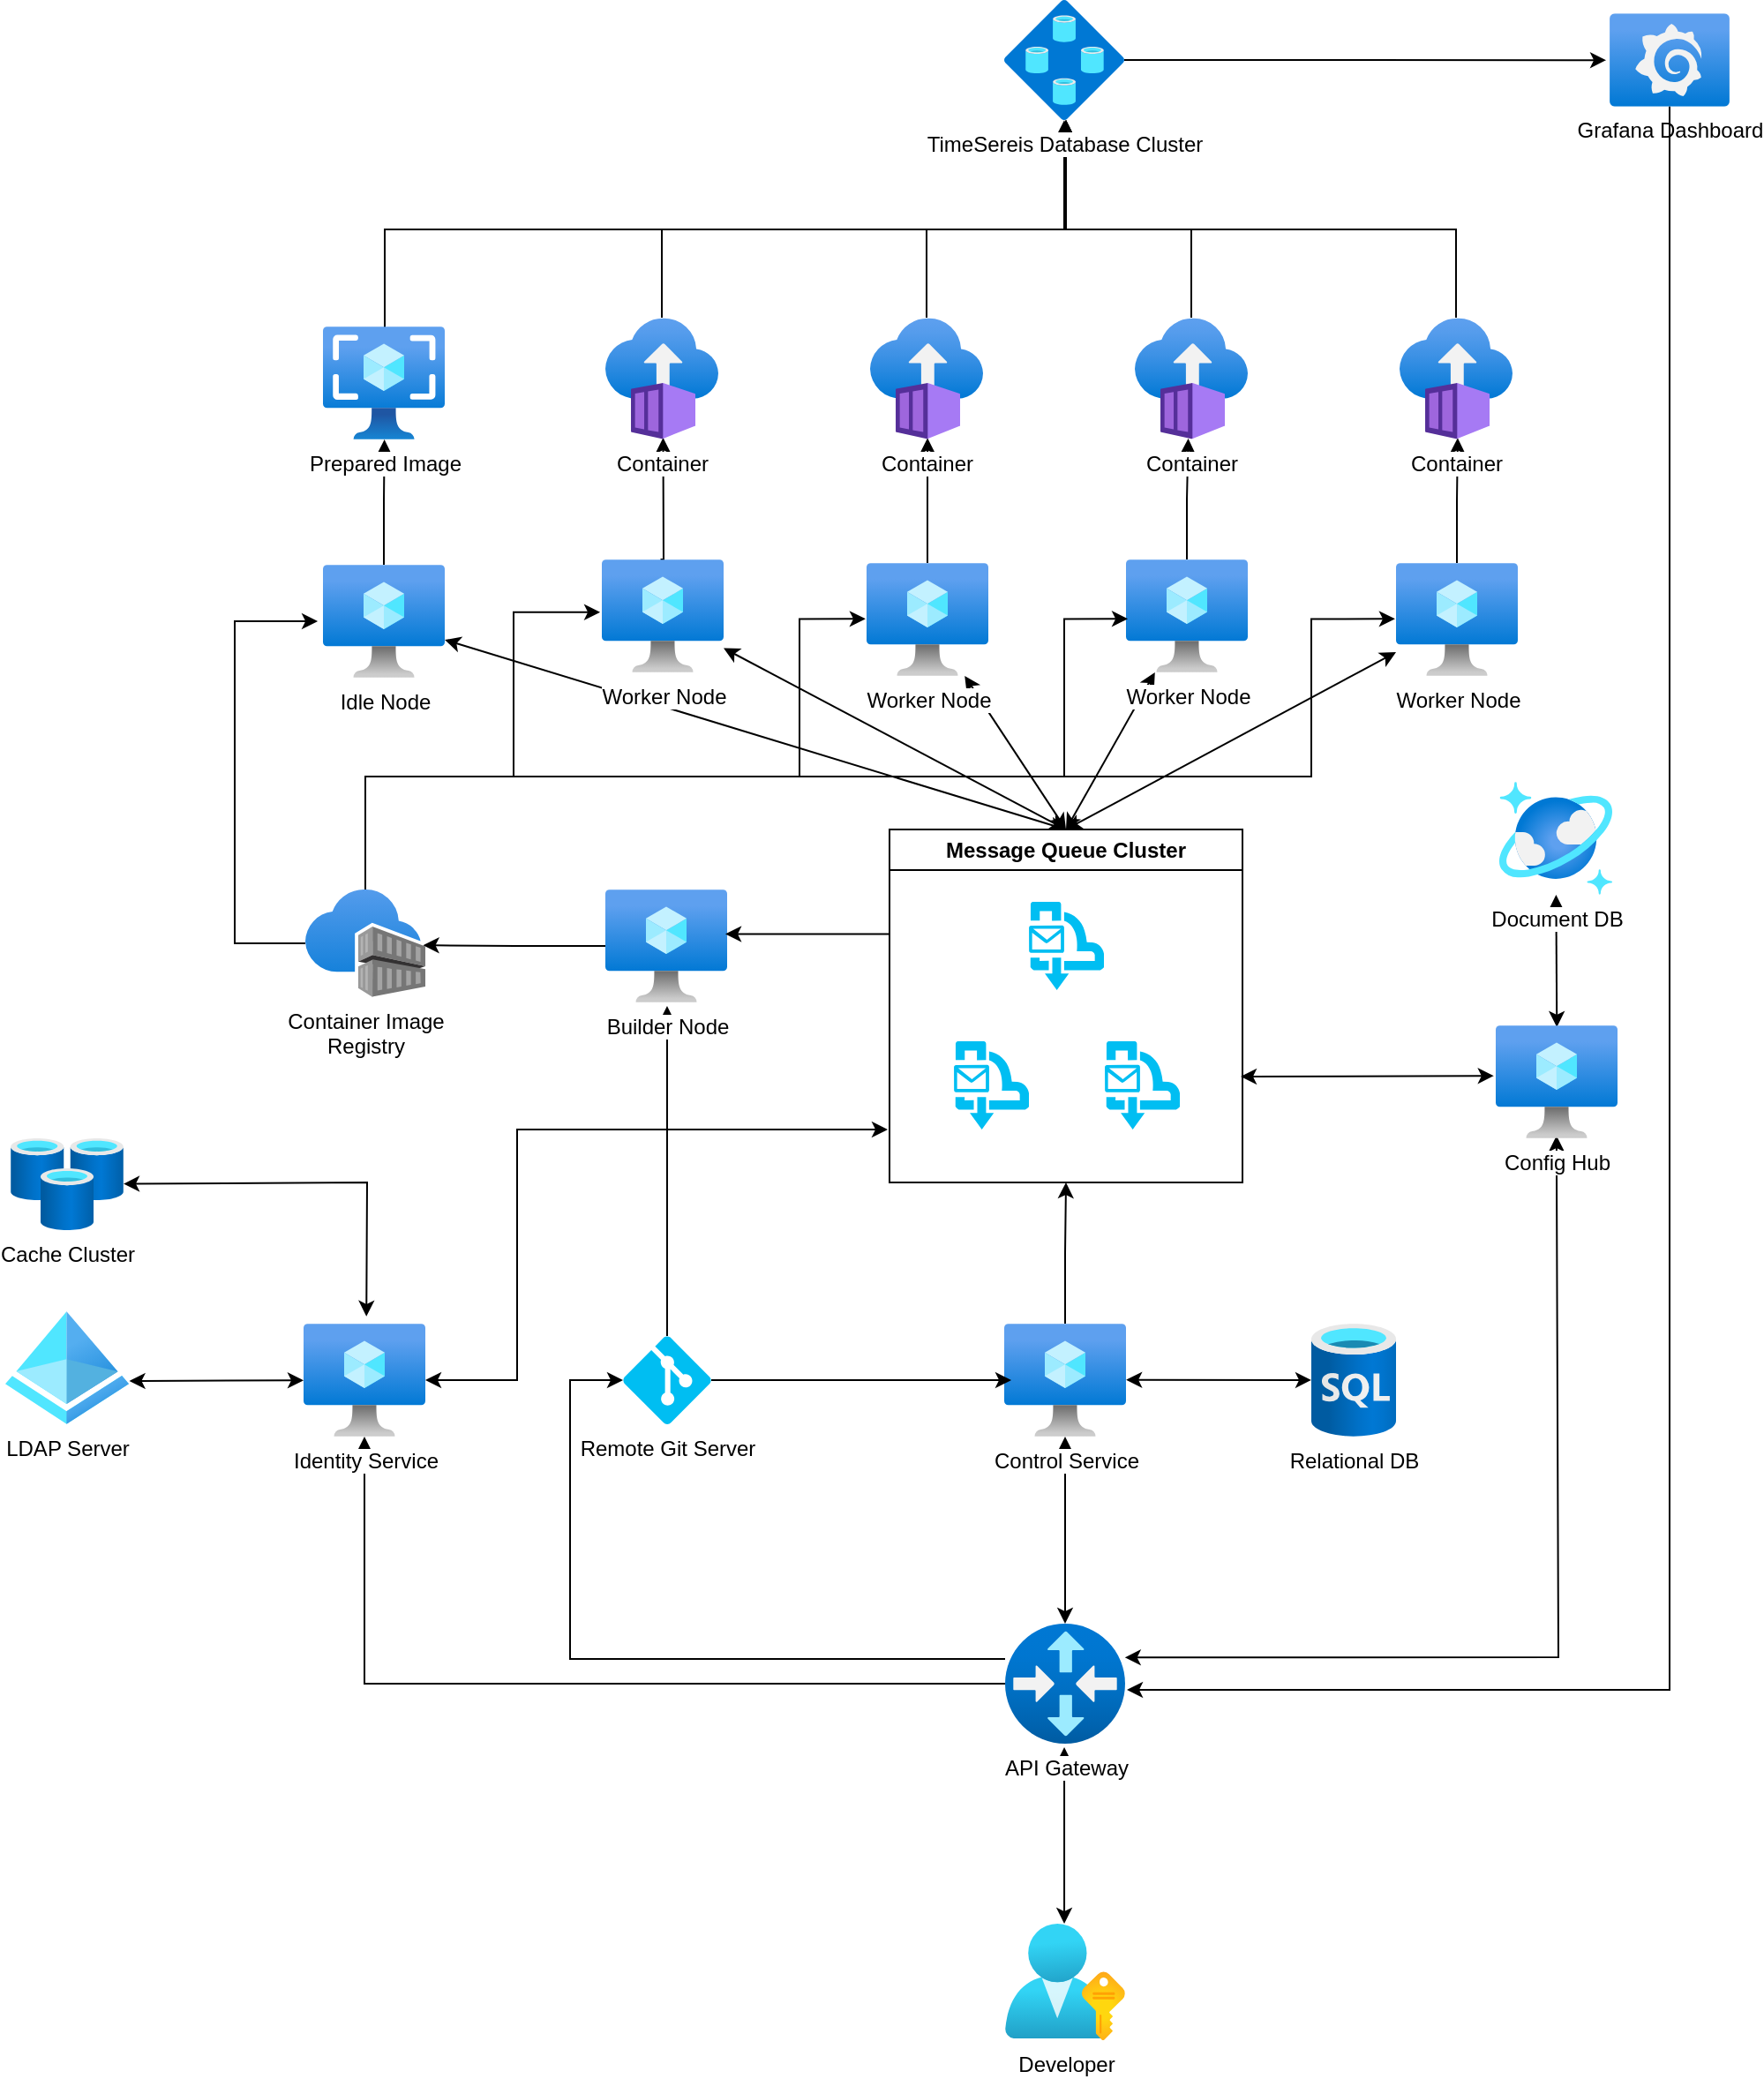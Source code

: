 <mxfile version="24.2.5" type="device">
  <diagram name="페이지-1" id="B5-qI4YDsCoRqFEUdCwZ">
    <mxGraphModel dx="994" dy="702" grid="1" gridSize="10" guides="1" tooltips="1" connect="1" arrows="1" fold="1" page="1" pageScale="1" pageWidth="827" pageHeight="1169" math="0" shadow="0">
      <root>
        <mxCell id="0" />
        <mxCell id="1" parent="0" />
        <mxCell id="a-zm8EkVUqHYpX8J8bkr-92" value="" style="endArrow=classic;startArrow=classic;html=1;rounded=0;entryX=0.493;entryY=1.029;entryDx=0;entryDy=0;entryPerimeter=0;exitX=0.493;exitY=0;exitDx=0;exitDy=0;exitPerimeter=0;" edge="1" parent="1" source="a-zm8EkVUqHYpX8J8bkr-68" target="a-zm8EkVUqHYpX8J8bkr-85">
          <mxGeometry width="50" height="50" relative="1" as="geometry">
            <mxPoint x="610" y="1180" as="sourcePoint" />
            <mxPoint x="660" y="1130" as="targetPoint" />
          </mxGeometry>
        </mxCell>
        <mxCell id="a-zm8EkVUqHYpX8J8bkr-90" value="" style="endArrow=classic;startArrow=classic;html=1;rounded=0;entryX=0.499;entryY=0.977;entryDx=0;entryDy=0;entryPerimeter=0;exitX=0.998;exitY=0.282;exitDx=0;exitDy=0;exitPerimeter=0;" edge="1" parent="1" source="a-zm8EkVUqHYpX8J8bkr-85" target="a-zm8EkVUqHYpX8J8bkr-50">
          <mxGeometry width="50" height="50" relative="1" as="geometry">
            <mxPoint x="800" y="1050" as="sourcePoint" />
            <mxPoint x="850" y="1000" as="targetPoint" />
            <Array as="points">
              <mxPoint x="950" y="1049" />
            </Array>
          </mxGeometry>
        </mxCell>
        <mxCell id="a-zm8EkVUqHYpX8J8bkr-89" style="edgeStyle=orthogonalEdgeStyle;rounded=0;orthogonalLoop=1;jettySize=auto;html=1;" edge="1" parent="1" source="a-zm8EkVUqHYpX8J8bkr-85" target="a-zm8EkVUqHYpX8J8bkr-60">
          <mxGeometry relative="1" as="geometry" />
        </mxCell>
        <mxCell id="a-zm8EkVUqHYpX8J8bkr-88" style="edgeStyle=orthogonalEdgeStyle;rounded=0;orthogonalLoop=1;jettySize=auto;html=1;entryX=0;entryY=0.5;entryDx=0;entryDy=0;entryPerimeter=0;" edge="1" parent="1" source="a-zm8EkVUqHYpX8J8bkr-85" target="a-zm8EkVUqHYpX8J8bkr-30">
          <mxGeometry relative="1" as="geometry">
            <Array as="points">
              <mxPoint x="390" y="1050" />
              <mxPoint x="390" y="892" />
            </Array>
          </mxGeometry>
        </mxCell>
        <mxCell id="a-zm8EkVUqHYpX8J8bkr-86" value="" style="endArrow=classic;startArrow=classic;html=1;rounded=0;" edge="1" parent="1" source="a-zm8EkVUqHYpX8J8bkr-85" target="a-zm8EkVUqHYpX8J8bkr-18">
          <mxGeometry width="50" height="50" relative="1" as="geometry">
            <mxPoint x="670.5" y="1009.289" as="sourcePoint" />
            <mxPoint x="670.5" y="959.289" as="targetPoint" />
          </mxGeometry>
        </mxCell>
        <mxCell id="a-zm8EkVUqHYpX8J8bkr-83" value="" style="endArrow=classic;startArrow=classic;html=1;rounded=0;entryX=0.502;entryY=0.015;entryDx=0;entryDy=0;entryPerimeter=0;" edge="1" parent="1" source="a-zm8EkVUqHYpX8J8bkr-28" target="a-zm8EkVUqHYpX8J8bkr-50">
          <mxGeometry width="50" height="50" relative="1" as="geometry">
            <mxPoint x="944.5" y="667" as="sourcePoint" />
            <mxPoint x="944.5" y="687.711" as="targetPoint" />
          </mxGeometry>
        </mxCell>
        <mxCell id="a-zm8EkVUqHYpX8J8bkr-81" style="edgeStyle=orthogonalEdgeStyle;rounded=0;orthogonalLoop=1;jettySize=auto;html=1;entryX=0.5;entryY=1.001;entryDx=0;entryDy=0;entryPerimeter=0;" edge="1" parent="1" target="a-zm8EkVUqHYpX8J8bkr-42">
          <mxGeometry relative="1" as="geometry">
            <mxPoint x="284" y="310" as="sourcePoint" />
            <Array as="points">
              <mxPoint x="285" y="240" />
              <mxPoint x="670" y="240" />
            </Array>
          </mxGeometry>
        </mxCell>
        <mxCell id="a-zm8EkVUqHYpX8J8bkr-79" style="edgeStyle=orthogonalEdgeStyle;rounded=0;orthogonalLoop=1;jettySize=auto;html=1;entryX=0.505;entryY=1.001;entryDx=0;entryDy=0;entryPerimeter=0;" edge="1" parent="1" source="a-zm8EkVUqHYpX8J8bkr-74" target="a-zm8EkVUqHYpX8J8bkr-78">
          <mxGeometry relative="1" as="geometry" />
        </mxCell>
        <mxCell id="a-zm8EkVUqHYpX8J8bkr-77" value="" style="endArrow=classic;startArrow=classic;html=1;rounded=0;entryX=0.5;entryY=0;entryDx=0;entryDy=0;" edge="1" parent="1" source="a-zm8EkVUqHYpX8J8bkr-74" target="a-zm8EkVUqHYpX8J8bkr-22">
          <mxGeometry width="50" height="50" relative="1" as="geometry">
            <mxPoint x="284.5" y="544" as="sourcePoint" />
            <mxPoint x="284.5" y="564.711" as="targetPoint" />
          </mxGeometry>
        </mxCell>
        <mxCell id="a-zm8EkVUqHYpX8J8bkr-14" style="edgeStyle=orthogonalEdgeStyle;rounded=0;orthogonalLoop=1;jettySize=auto;html=1;entryX=0.531;entryY=0.986;entryDx=0;entryDy=0;entryPerimeter=0;" edge="1" parent="1">
          <mxGeometry relative="1" as="geometry">
            <mxPoint x="441.25" y="427" as="sourcePoint" />
            <mxPoint x="442.734" y="358.034" as="targetPoint" />
            <Array as="points">
              <mxPoint x="443" y="428" />
              <mxPoint x="443" y="393" />
            </Array>
          </mxGeometry>
        </mxCell>
        <mxCell id="a-zm8EkVUqHYpX8J8bkr-15" style="edgeStyle=orthogonalEdgeStyle;rounded=0;orthogonalLoop=1;jettySize=auto;html=1;entryX=0.509;entryY=0.988;entryDx=0;entryDy=0;entryPerimeter=0;" edge="1" parent="1" source="a-zm8EkVUqHYpX8J8bkr-11" target="a-zm8EkVUqHYpX8J8bkr-3">
          <mxGeometry relative="1" as="geometry" />
        </mxCell>
        <mxCell id="a-zm8EkVUqHYpX8J8bkr-16" style="edgeStyle=orthogonalEdgeStyle;rounded=0;orthogonalLoop=1;jettySize=auto;html=1;entryX=0.473;entryY=0.993;entryDx=0;entryDy=0;entryPerimeter=0;" edge="1" parent="1" source="a-zm8EkVUqHYpX8J8bkr-12" target="a-zm8EkVUqHYpX8J8bkr-4">
          <mxGeometry relative="1" as="geometry" />
        </mxCell>
        <mxCell id="a-zm8EkVUqHYpX8J8bkr-17" style="edgeStyle=orthogonalEdgeStyle;rounded=0;orthogonalLoop=1;jettySize=auto;html=1;entryX=0.515;entryY=0.988;entryDx=0;entryDy=0;entryPerimeter=0;" edge="1" parent="1" source="a-zm8EkVUqHYpX8J8bkr-13" target="a-zm8EkVUqHYpX8J8bkr-5">
          <mxGeometry relative="1" as="geometry" />
        </mxCell>
        <mxCell id="a-zm8EkVUqHYpX8J8bkr-59" value="" style="endArrow=classic;startArrow=classic;html=1;rounded=0;entryX=0.516;entryY=-0.064;entryDx=0;entryDy=0;entryPerimeter=0;" edge="1" parent="1" source="a-zm8EkVUqHYpX8J8bkr-58" target="a-zm8EkVUqHYpX8J8bkr-60">
          <mxGeometry width="50" height="50" relative="1" as="geometry">
            <mxPoint x="105" y="905" as="sourcePoint" />
            <mxPoint x="105" y="903" as="targetPoint" />
            <Array as="points">
              <mxPoint x="275" y="780" />
            </Array>
          </mxGeometry>
        </mxCell>
        <mxCell id="a-zm8EkVUqHYpX8J8bkr-32" style="edgeStyle=orthogonalEdgeStyle;rounded=0;orthogonalLoop=1;jettySize=auto;html=1;entryX=0.507;entryY=1.031;entryDx=0;entryDy=0;entryPerimeter=0;" edge="1" parent="1" source="a-zm8EkVUqHYpX8J8bkr-30" target="a-zm8EkVUqHYpX8J8bkr-26">
          <mxGeometry relative="1" as="geometry" />
        </mxCell>
        <mxCell id="a-zm8EkVUqHYpX8J8bkr-38" value="" style="endArrow=classic;startArrow=classic;html=1;rounded=0;entryX=0.5;entryY=0;entryDx=0;entryDy=0;" edge="1" parent="1" source="a-zm8EkVUqHYpX8J8bkr-10" target="a-zm8EkVUqHYpX8J8bkr-22">
          <mxGeometry width="50" height="50" relative="1" as="geometry">
            <mxPoint x="442.5" y="541" as="sourcePoint" />
            <mxPoint x="442.5" y="561.711" as="targetPoint" />
          </mxGeometry>
        </mxCell>
        <mxCell id="a-zm8EkVUqHYpX8J8bkr-39" value="" style="endArrow=classic;startArrow=classic;html=1;rounded=0;entryX=0.5;entryY=0;entryDx=0;entryDy=0;" edge="1" parent="1" source="a-zm8EkVUqHYpX8J8bkr-11" target="a-zm8EkVUqHYpX8J8bkr-22">
          <mxGeometry width="50" height="50" relative="1" as="geometry">
            <mxPoint x="592.5" y="543" as="sourcePoint" />
            <mxPoint x="592.5" y="563.711" as="targetPoint" />
          </mxGeometry>
        </mxCell>
        <mxCell id="a-zm8EkVUqHYpX8J8bkr-40" value="" style="endArrow=classic;startArrow=classic;html=1;rounded=0;entryX=0.5;entryY=0;entryDx=0;entryDy=0;" edge="1" parent="1" source="a-zm8EkVUqHYpX8J8bkr-12" target="a-zm8EkVUqHYpX8J8bkr-22">
          <mxGeometry width="50" height="50" relative="1" as="geometry">
            <mxPoint x="739.5" y="541" as="sourcePoint" />
            <mxPoint x="739.5" y="561.711" as="targetPoint" />
          </mxGeometry>
        </mxCell>
        <mxCell id="a-zm8EkVUqHYpX8J8bkr-41" value="" style="endArrow=classic;startArrow=classic;html=1;rounded=0;entryX=0.5;entryY=0;entryDx=0;entryDy=0;" edge="1" parent="1" source="a-zm8EkVUqHYpX8J8bkr-13" target="a-zm8EkVUqHYpX8J8bkr-22">
          <mxGeometry width="50" height="50" relative="1" as="geometry">
            <mxPoint x="892.5" y="543" as="sourcePoint" />
            <mxPoint x="892.5" y="563.711" as="targetPoint" />
          </mxGeometry>
        </mxCell>
        <mxCell id="a-zm8EkVUqHYpX8J8bkr-1" value="Container Image&lt;br&gt;Registry" style="image;aspect=fixed;html=1;points=[];align=center;fontSize=12;image=img/lib/azure2/containers/Container_Registries.svg;" vertex="1" parent="1">
          <mxGeometry x="240" y="614" width="68" height="61" as="geometry" />
        </mxCell>
        <mxCell id="a-zm8EkVUqHYpX8J8bkr-43" style="edgeStyle=orthogonalEdgeStyle;rounded=0;orthogonalLoop=1;jettySize=auto;html=1;" edge="1" parent="1" source="a-zm8EkVUqHYpX8J8bkr-2" target="a-zm8EkVUqHYpX8J8bkr-42">
          <mxGeometry relative="1" as="geometry">
            <Array as="points">
              <mxPoint x="442" y="240" />
              <mxPoint x="671" y="240" />
            </Array>
          </mxGeometry>
        </mxCell>
        <mxCell id="a-zm8EkVUqHYpX8J8bkr-2" value="Container" style="image;aspect=fixed;html=1;points=[];align=center;fontSize=12;image=img/lib/azure2/containers/Container_Instances.svg;" vertex="1" parent="1">
          <mxGeometry x="410" y="290" width="64" height="69" as="geometry" />
        </mxCell>
        <mxCell id="a-zm8EkVUqHYpX8J8bkr-44" style="edgeStyle=orthogonalEdgeStyle;rounded=0;orthogonalLoop=1;jettySize=auto;html=1;" edge="1" parent="1" source="a-zm8EkVUqHYpX8J8bkr-3" target="a-zm8EkVUqHYpX8J8bkr-42">
          <mxGeometry relative="1" as="geometry">
            <Array as="points">
              <mxPoint x="592" y="240" />
              <mxPoint x="671" y="240" />
            </Array>
          </mxGeometry>
        </mxCell>
        <mxCell id="a-zm8EkVUqHYpX8J8bkr-3" value="Container" style="image;aspect=fixed;html=1;points=[];align=center;fontSize=12;image=img/lib/azure2/containers/Container_Instances.svg;" vertex="1" parent="1">
          <mxGeometry x="560" y="290" width="64" height="69" as="geometry" />
        </mxCell>
        <mxCell id="a-zm8EkVUqHYpX8J8bkr-45" style="edgeStyle=orthogonalEdgeStyle;rounded=0;orthogonalLoop=1;jettySize=auto;html=1;" edge="1" parent="1" source="a-zm8EkVUqHYpX8J8bkr-4" target="a-zm8EkVUqHYpX8J8bkr-42">
          <mxGeometry relative="1" as="geometry">
            <Array as="points">
              <mxPoint x="742" y="240" />
              <mxPoint x="671" y="240" />
            </Array>
          </mxGeometry>
        </mxCell>
        <mxCell id="a-zm8EkVUqHYpX8J8bkr-4" value="Container" style="image;aspect=fixed;html=1;points=[];align=center;fontSize=12;image=img/lib/azure2/containers/Container_Instances.svg;" vertex="1" parent="1">
          <mxGeometry x="710" y="290" width="64" height="69" as="geometry" />
        </mxCell>
        <mxCell id="a-zm8EkVUqHYpX8J8bkr-46" style="edgeStyle=orthogonalEdgeStyle;rounded=0;orthogonalLoop=1;jettySize=auto;html=1;" edge="1" parent="1" source="a-zm8EkVUqHYpX8J8bkr-5" target="a-zm8EkVUqHYpX8J8bkr-42">
          <mxGeometry relative="1" as="geometry">
            <Array as="points">
              <mxPoint x="892" y="240" />
              <mxPoint x="671" y="240" />
            </Array>
          </mxGeometry>
        </mxCell>
        <mxCell id="a-zm8EkVUqHYpX8J8bkr-5" value="Container" style="image;aspect=fixed;html=1;points=[];align=center;fontSize=12;image=img/lib/azure2/containers/Container_Instances.svg;" vertex="1" parent="1">
          <mxGeometry x="860" y="290" width="64" height="69" as="geometry" />
        </mxCell>
        <mxCell id="a-zm8EkVUqHYpX8J8bkr-10" value="Worker Node" style="image;aspect=fixed;html=1;points=[];align=center;fontSize=12;image=img/lib/azure2/compute/Virtual_Machine.svg;" vertex="1" parent="1">
          <mxGeometry x="408" y="427" width="69" height="64" as="geometry" />
        </mxCell>
        <mxCell id="a-zm8EkVUqHYpX8J8bkr-11" value="Worker Node" style="image;aspect=fixed;html=1;points=[];align=center;fontSize=12;image=img/lib/azure2/compute/Virtual_Machine.svg;" vertex="1" parent="1">
          <mxGeometry x="558" y="429" width="69" height="64" as="geometry" />
        </mxCell>
        <mxCell id="a-zm8EkVUqHYpX8J8bkr-13" value="Worker Node" style="image;aspect=fixed;html=1;points=[];align=center;fontSize=12;image=img/lib/azure2/compute/Virtual_Machine.svg;" vertex="1" parent="1">
          <mxGeometry x="858" y="429" width="69" height="64" as="geometry" />
        </mxCell>
        <mxCell id="a-zm8EkVUqHYpX8J8bkr-12" value="Worker Node" style="image;aspect=fixed;html=1;points=[];align=center;fontSize=12;image=img/lib/azure2/compute/Virtual_Machine.svg;" vertex="1" parent="1">
          <mxGeometry x="705" y="427" width="69" height="64" as="geometry" />
        </mxCell>
        <mxCell id="a-zm8EkVUqHYpX8J8bkr-27" style="edgeStyle=orthogonalEdgeStyle;rounded=0;orthogonalLoop=1;jettySize=auto;html=1;entryX=0.5;entryY=1;entryDx=0;entryDy=0;" edge="1" parent="1" source="a-zm8EkVUqHYpX8J8bkr-18" target="a-zm8EkVUqHYpX8J8bkr-22">
          <mxGeometry relative="1" as="geometry" />
        </mxCell>
        <mxCell id="a-zm8EkVUqHYpX8J8bkr-18" value="Control Service" style="image;aspect=fixed;html=1;points=[];align=center;fontSize=12;image=img/lib/azure2/compute/Virtual_Machine.svg;" vertex="1" parent="1">
          <mxGeometry x="636" y="860" width="69" height="64" as="geometry" />
        </mxCell>
        <mxCell id="a-zm8EkVUqHYpX8J8bkr-22" value="Message Queue Cluster" style="swimlane;whiteSpace=wrap;html=1;" vertex="1" parent="1">
          <mxGeometry x="571" y="580" width="200" height="200" as="geometry" />
        </mxCell>
        <mxCell id="a-zm8EkVUqHYpX8J8bkr-23" value="" style="verticalLabelPosition=bottom;html=1;verticalAlign=top;align=center;strokeColor=none;fillColor=#00BEF2;shape=mxgraph.azure.service_bus_queues;pointerEvents=1;" vertex="1" parent="a-zm8EkVUqHYpX8J8bkr-22">
          <mxGeometry x="79" y="41" width="42.5" height="50" as="geometry" />
        </mxCell>
        <mxCell id="a-zm8EkVUqHYpX8J8bkr-24" value="" style="verticalLabelPosition=bottom;html=1;verticalAlign=top;align=center;strokeColor=none;fillColor=#00BEF2;shape=mxgraph.azure.service_bus_queues;pointerEvents=1;" vertex="1" parent="a-zm8EkVUqHYpX8J8bkr-22">
          <mxGeometry x="36.5" y="120" width="42.5" height="50" as="geometry" />
        </mxCell>
        <mxCell id="a-zm8EkVUqHYpX8J8bkr-25" value="" style="verticalLabelPosition=bottom;html=1;verticalAlign=top;align=center;strokeColor=none;fillColor=#00BEF2;shape=mxgraph.azure.service_bus_queues;pointerEvents=1;" vertex="1" parent="a-zm8EkVUqHYpX8J8bkr-22">
          <mxGeometry x="122" y="120" width="42.5" height="50" as="geometry" />
        </mxCell>
        <mxCell id="a-zm8EkVUqHYpX8J8bkr-26" value="Builder Node" style="image;aspect=fixed;html=1;points=[];align=center;fontSize=12;image=img/lib/azure2/compute/Virtual_Machine.svg;" vertex="1" parent="1">
          <mxGeometry x="410" y="614" width="69" height="64" as="geometry" />
        </mxCell>
        <mxCell id="a-zm8EkVUqHYpX8J8bkr-28" value="Document DB" style="image;aspect=fixed;html=1;points=[];align=center;fontSize=12;image=img/lib/azure2/databases/Azure_Cosmos_DB.svg;" vertex="1" parent="1">
          <mxGeometry x="916.5" y="553" width="64" height="64" as="geometry" />
        </mxCell>
        <mxCell id="a-zm8EkVUqHYpX8J8bkr-31" style="edgeStyle=orthogonalEdgeStyle;rounded=0;orthogonalLoop=1;jettySize=auto;html=1;entryX=0.058;entryY=0.5;entryDx=0;entryDy=0;entryPerimeter=0;" edge="1" parent="1" source="a-zm8EkVUqHYpX8J8bkr-30" target="a-zm8EkVUqHYpX8J8bkr-18">
          <mxGeometry relative="1" as="geometry" />
        </mxCell>
        <mxCell id="a-zm8EkVUqHYpX8J8bkr-33" style="edgeStyle=orthogonalEdgeStyle;rounded=0;orthogonalLoop=1;jettySize=auto;html=1;entryX=0.982;entryY=0.518;entryDx=0;entryDy=0;entryPerimeter=0;" edge="1" parent="1" source="a-zm8EkVUqHYpX8J8bkr-26" target="a-zm8EkVUqHYpX8J8bkr-1">
          <mxGeometry relative="1" as="geometry" />
        </mxCell>
        <mxCell id="a-zm8EkVUqHYpX8J8bkr-34" style="edgeStyle=orthogonalEdgeStyle;rounded=0;orthogonalLoop=1;jettySize=auto;html=1;entryX=0.986;entryY=0.394;entryDx=0;entryDy=0;entryPerimeter=0;" edge="1" parent="1" source="a-zm8EkVUqHYpX8J8bkr-22" target="a-zm8EkVUqHYpX8J8bkr-26">
          <mxGeometry relative="1" as="geometry">
            <Array as="points">
              <mxPoint x="525" y="640" />
            </Array>
          </mxGeometry>
        </mxCell>
        <mxCell id="a-zm8EkVUqHYpX8J8bkr-42" value="TimeSereis Database Cluster" style="image;aspect=fixed;html=1;points=[];align=center;fontSize=12;image=img/lib/azure2/databases/SQL_Elastic_Pools.svg;" vertex="1" parent="1">
          <mxGeometry x="636" y="110" width="68" height="68" as="geometry" />
        </mxCell>
        <mxCell id="a-zm8EkVUqHYpX8J8bkr-47" value="Grafana Dashboard" style="image;aspect=fixed;html=1;points=[];align=center;fontSize=12;image=img/lib/azure2/other/Grafana.svg;" vertex="1" parent="1">
          <mxGeometry x="979" y="117.6" width="68" height="52.8" as="geometry" />
        </mxCell>
        <mxCell id="a-zm8EkVUqHYpX8J8bkr-48" style="edgeStyle=orthogonalEdgeStyle;rounded=0;orthogonalLoop=1;jettySize=auto;html=1;entryX=-0.029;entryY=0.502;entryDx=0;entryDy=0;entryPerimeter=0;" edge="1" parent="1" source="a-zm8EkVUqHYpX8J8bkr-42" target="a-zm8EkVUqHYpX8J8bkr-47">
          <mxGeometry relative="1" as="geometry" />
        </mxCell>
        <mxCell id="a-zm8EkVUqHYpX8J8bkr-50" value="Config Hub" style="image;aspect=fixed;html=1;points=[];align=center;fontSize=12;image=img/lib/azure2/compute/Virtual_Machine.svg;" vertex="1" parent="1">
          <mxGeometry x="914.5" y="691" width="69" height="64" as="geometry" />
        </mxCell>
        <mxCell id="a-zm8EkVUqHYpX8J8bkr-53" value="" style="endArrow=classic;startArrow=classic;html=1;rounded=0;exitX=-0.016;exitY=0.447;exitDx=0;exitDy=0;exitPerimeter=0;" edge="1" parent="1" source="a-zm8EkVUqHYpX8J8bkr-50">
          <mxGeometry width="50" height="50" relative="1" as="geometry">
            <mxPoint x="856.289" y="730" as="sourcePoint" />
            <mxPoint x="770" y="720" as="targetPoint" />
          </mxGeometry>
        </mxCell>
        <mxCell id="a-zm8EkVUqHYpX8J8bkr-55" value="Relational DB" style="image;aspect=fixed;html=1;points=[];align=center;fontSize=12;image=img/lib/azure2/databases/SQL_Database.svg;" vertex="1" parent="1">
          <mxGeometry x="810" y="860" width="48" height="64" as="geometry" />
        </mxCell>
        <mxCell id="a-zm8EkVUqHYpX8J8bkr-56" value="LDAP Server" style="image;aspect=fixed;html=1;points=[];align=center;fontSize=12;image=img/lib/azure2/identity/Azure_Active_Directory.svg;" vertex="1" parent="1">
          <mxGeometry x="70" y="853" width="70" height="64" as="geometry" />
        </mxCell>
        <mxCell id="a-zm8EkVUqHYpX8J8bkr-58" value="Cache Cluster" style="image;aspect=fixed;html=1;points=[];align=center;fontSize=12;image=img/lib/azure2/databases/Cache_Redis.svg;" vertex="1" parent="1">
          <mxGeometry x="73" y="755" width="64" height="52" as="geometry" />
        </mxCell>
        <mxCell id="a-zm8EkVUqHYpX8J8bkr-60" value="Identity Service" style="image;aspect=fixed;html=1;points=[];align=center;fontSize=12;image=img/lib/azure2/compute/Virtual_Machine.svg;" vertex="1" parent="1">
          <mxGeometry x="239" y="860" width="69" height="64" as="geometry" />
        </mxCell>
        <mxCell id="a-zm8EkVUqHYpX8J8bkr-62" value="" style="endArrow=classic;startArrow=classic;html=1;rounded=0;entryX=1.004;entryY=0.617;entryDx=0;entryDy=0;entryPerimeter=0;" edge="1" parent="1" source="a-zm8EkVUqHYpX8J8bkr-60" target="a-zm8EkVUqHYpX8J8bkr-56">
          <mxGeometry width="50" height="50" relative="1" as="geometry">
            <mxPoint x="169.289" y="949" as="sourcePoint" />
            <mxPoint x="169.289" y="899" as="targetPoint" />
          </mxGeometry>
        </mxCell>
        <mxCell id="a-zm8EkVUqHYpX8J8bkr-63" value="" style="endArrow=classic;startArrow=classic;html=1;rounded=0;" edge="1" parent="1" source="a-zm8EkVUqHYpX8J8bkr-60">
          <mxGeometry width="50" height="50" relative="1" as="geometry">
            <mxPoint x="309" y="942" as="sourcePoint" />
            <mxPoint x="570" y="750" as="targetPoint" />
            <Array as="points">
              <mxPoint x="360" y="892" />
              <mxPoint x="360" y="750" />
            </Array>
          </mxGeometry>
        </mxCell>
        <mxCell id="a-zm8EkVUqHYpX8J8bkr-64" style="edgeStyle=orthogonalEdgeStyle;rounded=0;orthogonalLoop=1;jettySize=auto;html=1;entryX=-0.014;entryY=0.467;entryDx=0;entryDy=0;entryPerimeter=0;" edge="1" parent="1" source="a-zm8EkVUqHYpX8J8bkr-1" target="a-zm8EkVUqHYpX8J8bkr-10">
          <mxGeometry relative="1" as="geometry">
            <Array as="points">
              <mxPoint x="274" y="550" />
              <mxPoint x="358" y="550" />
              <mxPoint x="358" y="457" />
            </Array>
          </mxGeometry>
        </mxCell>
        <mxCell id="a-zm8EkVUqHYpX8J8bkr-65" style="edgeStyle=orthogonalEdgeStyle;rounded=0;orthogonalLoop=1;jettySize=auto;html=1;entryX=-0.008;entryY=0.495;entryDx=0;entryDy=0;entryPerimeter=0;" edge="1" parent="1" source="a-zm8EkVUqHYpX8J8bkr-1" target="a-zm8EkVUqHYpX8J8bkr-11">
          <mxGeometry relative="1" as="geometry">
            <Array as="points">
              <mxPoint x="274" y="550" />
              <mxPoint x="520" y="550" />
              <mxPoint x="520" y="461" />
            </Array>
          </mxGeometry>
        </mxCell>
        <mxCell id="a-zm8EkVUqHYpX8J8bkr-66" style="edgeStyle=orthogonalEdgeStyle;rounded=0;orthogonalLoop=1;jettySize=auto;html=1;entryX=0.015;entryY=0.526;entryDx=0;entryDy=0;entryPerimeter=0;" edge="1" parent="1" source="a-zm8EkVUqHYpX8J8bkr-1" target="a-zm8EkVUqHYpX8J8bkr-12">
          <mxGeometry relative="1" as="geometry">
            <Array as="points">
              <mxPoint x="274" y="550" />
              <mxPoint x="670" y="550" />
              <mxPoint x="670" y="461" />
            </Array>
          </mxGeometry>
        </mxCell>
        <mxCell id="a-zm8EkVUqHYpX8J8bkr-67" style="edgeStyle=orthogonalEdgeStyle;rounded=0;orthogonalLoop=1;jettySize=auto;html=1;entryX=-0.008;entryY=0.495;entryDx=0;entryDy=0;entryPerimeter=0;" edge="1" parent="1" source="a-zm8EkVUqHYpX8J8bkr-1" target="a-zm8EkVUqHYpX8J8bkr-13">
          <mxGeometry relative="1" as="geometry">
            <Array as="points">
              <mxPoint x="274" y="550" />
              <mxPoint x="810" y="550" />
              <mxPoint x="810" y="461" />
            </Array>
          </mxGeometry>
        </mxCell>
        <mxCell id="a-zm8EkVUqHYpX8J8bkr-68" value="Developer" style="image;aspect=fixed;html=1;points=[];align=center;fontSize=12;image=img/lib/azure2/azure_stack/User_Subscriptions.svg;" vertex="1" parent="1">
          <mxGeometry x="636.5" y="1200" width="68" height="66" as="geometry" />
        </mxCell>
        <mxCell id="a-zm8EkVUqHYpX8J8bkr-74" value="Idle Node" style="image;aspect=fixed;html=1;points=[];align=center;fontSize=12;image=img/lib/azure2/compute/Virtual_Machine.svg;" vertex="1" parent="1">
          <mxGeometry x="250" y="430" width="69" height="64" as="geometry" />
        </mxCell>
        <mxCell id="a-zm8EkVUqHYpX8J8bkr-78" value="Prepared Image" style="image;aspect=fixed;html=1;points=[];align=center;fontSize=12;image=img/lib/azure2/compute/Images.svg;" vertex="1" parent="1">
          <mxGeometry x="250" y="295" width="69" height="64" as="geometry" />
        </mxCell>
        <mxCell id="a-zm8EkVUqHYpX8J8bkr-80" style="edgeStyle=orthogonalEdgeStyle;rounded=0;orthogonalLoop=1;jettySize=auto;html=1;entryX=-0.043;entryY=0.5;entryDx=0;entryDy=0;entryPerimeter=0;" edge="1" parent="1" source="a-zm8EkVUqHYpX8J8bkr-1" target="a-zm8EkVUqHYpX8J8bkr-74">
          <mxGeometry relative="1" as="geometry">
            <Array as="points">
              <mxPoint x="200" y="645" />
              <mxPoint x="200" y="462" />
            </Array>
          </mxGeometry>
        </mxCell>
        <mxCell id="a-zm8EkVUqHYpX8J8bkr-30" value="Remote Git Server" style="verticalLabelPosition=bottom;html=1;verticalAlign=top;align=center;strokeColor=none;fillColor=#00BEF2;shape=mxgraph.azure.git_repository;" vertex="1" parent="1">
          <mxGeometry x="420" y="867" width="50" height="50" as="geometry" />
        </mxCell>
        <mxCell id="a-zm8EkVUqHYpX8J8bkr-82" value="" style="endArrow=classic;startArrow=classic;html=1;rounded=0;entryX=1.001;entryY=0.498;entryDx=0;entryDy=0;entryPerimeter=0;" edge="1" parent="1" source="a-zm8EkVUqHYpX8J8bkr-55" target="a-zm8EkVUqHYpX8J8bkr-18">
          <mxGeometry width="50" height="50" relative="1" as="geometry">
            <mxPoint x="739.289" y="942" as="sourcePoint" />
            <mxPoint x="739.289" y="892" as="targetPoint" />
          </mxGeometry>
        </mxCell>
        <mxCell id="a-zm8EkVUqHYpX8J8bkr-85" value="API Gateway" style="image;aspect=fixed;html=1;points=[];align=center;fontSize=12;image=img/lib/azure2/networking/Virtual_Router.svg;" vertex="1" parent="1">
          <mxGeometry x="636.5" y="1030" width="68" height="68" as="geometry" />
        </mxCell>
        <mxCell id="a-zm8EkVUqHYpX8J8bkr-91" style="edgeStyle=orthogonalEdgeStyle;rounded=0;orthogonalLoop=1;jettySize=auto;html=1;entryX=1.015;entryY=0.551;entryDx=0;entryDy=0;entryPerimeter=0;" edge="1" parent="1" source="a-zm8EkVUqHYpX8J8bkr-47" target="a-zm8EkVUqHYpX8J8bkr-85">
          <mxGeometry relative="1" as="geometry">
            <Array as="points">
              <mxPoint x="1013" y="1068" />
            </Array>
          </mxGeometry>
        </mxCell>
      </root>
    </mxGraphModel>
  </diagram>
</mxfile>
